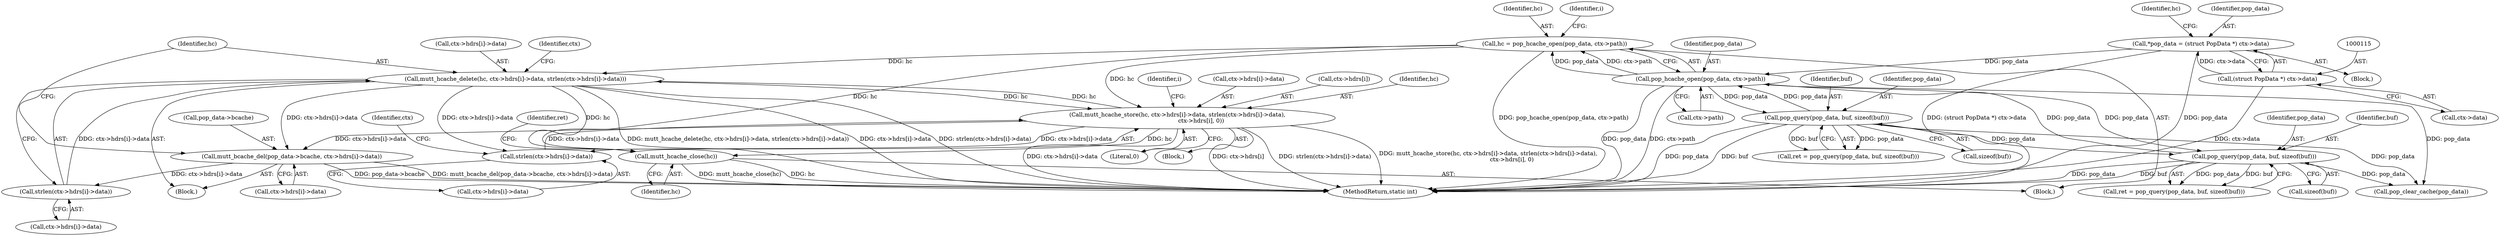 digraph "0_neomutt_9bfab35522301794483f8f9ed60820bdec9be59e_3@pointer" {
"1000249" [label="(Call,mutt_hcache_delete(hc, ctx->hdrs[i]->data, strlen(ctx->hdrs[i]->data)))"];
"1000150" [label="(Call,hc = pop_hcache_open(pop_data, ctx->path))"];
"1000152" [label="(Call,pop_hcache_open(pop_data, ctx->path))"];
"1000312" [label="(Call,pop_query(pop_data, buf, sizeof(buf)))"];
"1000228" [label="(Call,pop_query(pop_data, buf, sizeof(buf)))"];
"1000112" [label="(Call,*pop_data = (struct PopData *) ctx->data)"];
"1000114" [label="(Call,(struct PopData *) ctx->data)"];
"1000275" [label="(Call,mutt_hcache_store(hc, ctx->hdrs[i]->data, strlen(ctx->hdrs[i]->data),\n                          ctx->hdrs[i], 0))"];
"1000249" [label="(Call,mutt_hcache_delete(hc, ctx->hdrs[i]->data, strlen(ctx->hdrs[i]->data)))"];
"1000258" [label="(Call,strlen(ctx->hdrs[i]->data))"];
"1000238" [label="(Call,mutt_bcache_del(pop_data->bcache, ctx->hdrs[i]->data))"];
"1000284" [label="(Call,strlen(ctx->hdrs[i]->data))"];
"1000298" [label="(Call,mutt_hcache_close(hc))"];
"1000285" [label="(Call,ctx->hdrs[i]->data)"];
"1000251" [label="(Call,ctx->hdrs[i]->data)"];
"1000284" [label="(Call,strlen(ctx->hdrs[i]->data))"];
"1000310" [label="(Call,ret = pop_query(pop_data, buf, sizeof(buf)))"];
"1000116" [label="(Call,ctx->data)"];
"1000230" [label="(Identifier,buf)"];
"1000112" [label="(Call,*pop_data = (struct PopData *) ctx->data)"];
"1000114" [label="(Call,(struct PopData *) ctx->data)"];
"1000179" [label="(Identifier,i)"];
"1000249" [label="(Call,mutt_hcache_delete(hc, ctx->hdrs[i]->data, strlen(ctx->hdrs[i]->data)))"];
"1000242" [label="(Call,ctx->hdrs[i]->data)"];
"1000239" [label="(Call,pop_data->bcache)"];
"1000237" [label="(Block,)"];
"1000131" [label="(Block,)"];
"1000228" [label="(Call,pop_query(pop_data, buf, sizeof(buf)))"];
"1000298" [label="(Call,mutt_hcache_close(hc))"];
"1000297" [label="(Literal,0)"];
"1000274" [label="(Block,)"];
"1000258" [label="(Call,strlen(ctx->hdrs[i]->data))"];
"1000277" [label="(Call,ctx->hdrs[i]->data)"];
"1000315" [label="(Call,sizeof(buf))"];
"1000270" [label="(Identifier,ctx)"];
"1000151" [label="(Identifier,hc)"];
"1000275" [label="(Call,mutt_hcache_store(hc, ctx->hdrs[i]->data, strlen(ctx->hdrs[i]->data),\n                          ctx->hdrs[i], 0))"];
"1000150" [label="(Call,hc = pop_hcache_open(pop_data, ctx->path))"];
"1000229" [label="(Identifier,pop_data)"];
"1000226" [label="(Call,ret = pop_query(pop_data, buf, sizeof(buf)))"];
"1000327" [label="(Call,pop_clear_cache(pop_data))"];
"1000154" [label="(Call,ctx->path)"];
"1000122" [label="(Identifier,hc)"];
"1000152" [label="(Call,pop_hcache_open(pop_data, ctx->path))"];
"1000292" [label="(Call,ctx->hdrs[i])"];
"1000238" [label="(Call,mutt_bcache_del(pop_data->bcache, ctx->hdrs[i]->data))"];
"1000153" [label="(Identifier,pop_data)"];
"1000314" [label="(Identifier,buf)"];
"1000312" [label="(Call,pop_query(pop_data, buf, sizeof(buf)))"];
"1000103" [label="(Block,)"];
"1000313" [label="(Identifier,pop_data)"];
"1000299" [label="(Identifier,hc)"];
"1000302" [label="(Identifier,ret)"];
"1000294" [label="(Identifier,ctx)"];
"1000259" [label="(Call,ctx->hdrs[i]->data)"];
"1000350" [label="(MethodReturn,static int)"];
"1000231" [label="(Call,sizeof(buf))"];
"1000113" [label="(Identifier,pop_data)"];
"1000250" [label="(Identifier,hc)"];
"1000160" [label="(Identifier,i)"];
"1000276" [label="(Identifier,hc)"];
"1000249" -> "1000237"  [label="AST: "];
"1000249" -> "1000258"  [label="CFG: "];
"1000250" -> "1000249"  [label="AST: "];
"1000251" -> "1000249"  [label="AST: "];
"1000258" -> "1000249"  [label="AST: "];
"1000270" -> "1000249"  [label="CFG: "];
"1000249" -> "1000350"  [label="DDG: ctx->hdrs[i]->data"];
"1000249" -> "1000350"  [label="DDG: strlen(ctx->hdrs[i]->data)"];
"1000249" -> "1000350"  [label="DDG: mutt_hcache_delete(hc, ctx->hdrs[i]->data, strlen(ctx->hdrs[i]->data))"];
"1000249" -> "1000238"  [label="DDG: ctx->hdrs[i]->data"];
"1000150" -> "1000249"  [label="DDG: hc"];
"1000275" -> "1000249"  [label="DDG: hc"];
"1000258" -> "1000249"  [label="DDG: ctx->hdrs[i]->data"];
"1000249" -> "1000275"  [label="DDG: hc"];
"1000249" -> "1000284"  [label="DDG: ctx->hdrs[i]->data"];
"1000249" -> "1000298"  [label="DDG: hc"];
"1000150" -> "1000131"  [label="AST: "];
"1000150" -> "1000152"  [label="CFG: "];
"1000151" -> "1000150"  [label="AST: "];
"1000152" -> "1000150"  [label="AST: "];
"1000160" -> "1000150"  [label="CFG: "];
"1000150" -> "1000350"  [label="DDG: pop_hcache_open(pop_data, ctx->path)"];
"1000152" -> "1000150"  [label="DDG: pop_data"];
"1000152" -> "1000150"  [label="DDG: ctx->path"];
"1000150" -> "1000275"  [label="DDG: hc"];
"1000150" -> "1000298"  [label="DDG: hc"];
"1000152" -> "1000154"  [label="CFG: "];
"1000153" -> "1000152"  [label="AST: "];
"1000154" -> "1000152"  [label="AST: "];
"1000152" -> "1000350"  [label="DDG: pop_data"];
"1000152" -> "1000350"  [label="DDG: ctx->path"];
"1000312" -> "1000152"  [label="DDG: pop_data"];
"1000228" -> "1000152"  [label="DDG: pop_data"];
"1000112" -> "1000152"  [label="DDG: pop_data"];
"1000152" -> "1000228"  [label="DDG: pop_data"];
"1000152" -> "1000312"  [label="DDG: pop_data"];
"1000152" -> "1000327"  [label="DDG: pop_data"];
"1000312" -> "1000310"  [label="AST: "];
"1000312" -> "1000315"  [label="CFG: "];
"1000313" -> "1000312"  [label="AST: "];
"1000314" -> "1000312"  [label="AST: "];
"1000315" -> "1000312"  [label="AST: "];
"1000310" -> "1000312"  [label="CFG: "];
"1000312" -> "1000350"  [label="DDG: pop_data"];
"1000312" -> "1000350"  [label="DDG: buf"];
"1000312" -> "1000310"  [label="DDG: pop_data"];
"1000312" -> "1000310"  [label="DDG: buf"];
"1000228" -> "1000312"  [label="DDG: pop_data"];
"1000312" -> "1000327"  [label="DDG: pop_data"];
"1000228" -> "1000226"  [label="AST: "];
"1000228" -> "1000231"  [label="CFG: "];
"1000229" -> "1000228"  [label="AST: "];
"1000230" -> "1000228"  [label="AST: "];
"1000231" -> "1000228"  [label="AST: "];
"1000226" -> "1000228"  [label="CFG: "];
"1000228" -> "1000350"  [label="DDG: pop_data"];
"1000228" -> "1000350"  [label="DDG: buf"];
"1000228" -> "1000226"  [label="DDG: pop_data"];
"1000228" -> "1000226"  [label="DDG: buf"];
"1000228" -> "1000327"  [label="DDG: pop_data"];
"1000112" -> "1000103"  [label="AST: "];
"1000112" -> "1000114"  [label="CFG: "];
"1000113" -> "1000112"  [label="AST: "];
"1000114" -> "1000112"  [label="AST: "];
"1000122" -> "1000112"  [label="CFG: "];
"1000112" -> "1000350"  [label="DDG: (struct PopData *) ctx->data"];
"1000112" -> "1000350"  [label="DDG: pop_data"];
"1000114" -> "1000112"  [label="DDG: ctx->data"];
"1000114" -> "1000116"  [label="CFG: "];
"1000115" -> "1000114"  [label="AST: "];
"1000116" -> "1000114"  [label="AST: "];
"1000114" -> "1000350"  [label="DDG: ctx->data"];
"1000275" -> "1000274"  [label="AST: "];
"1000275" -> "1000297"  [label="CFG: "];
"1000276" -> "1000275"  [label="AST: "];
"1000277" -> "1000275"  [label="AST: "];
"1000284" -> "1000275"  [label="AST: "];
"1000292" -> "1000275"  [label="AST: "];
"1000297" -> "1000275"  [label="AST: "];
"1000179" -> "1000275"  [label="CFG: "];
"1000275" -> "1000350"  [label="DDG: ctx->hdrs[i]"];
"1000275" -> "1000350"  [label="DDG: strlen(ctx->hdrs[i]->data)"];
"1000275" -> "1000350"  [label="DDG: mutt_hcache_store(hc, ctx->hdrs[i]->data, strlen(ctx->hdrs[i]->data),\n                          ctx->hdrs[i], 0)"];
"1000275" -> "1000350"  [label="DDG: ctx->hdrs[i]->data"];
"1000275" -> "1000238"  [label="DDG: ctx->hdrs[i]->data"];
"1000284" -> "1000275"  [label="DDG: ctx->hdrs[i]->data"];
"1000275" -> "1000284"  [label="DDG: ctx->hdrs[i]->data"];
"1000275" -> "1000298"  [label="DDG: hc"];
"1000258" -> "1000259"  [label="CFG: "];
"1000259" -> "1000258"  [label="AST: "];
"1000238" -> "1000258"  [label="DDG: ctx->hdrs[i]->data"];
"1000238" -> "1000237"  [label="AST: "];
"1000238" -> "1000242"  [label="CFG: "];
"1000239" -> "1000238"  [label="AST: "];
"1000242" -> "1000238"  [label="AST: "];
"1000250" -> "1000238"  [label="CFG: "];
"1000238" -> "1000350"  [label="DDG: pop_data->bcache"];
"1000238" -> "1000350"  [label="DDG: mutt_bcache_del(pop_data->bcache, ctx->hdrs[i]->data)"];
"1000284" -> "1000285"  [label="CFG: "];
"1000285" -> "1000284"  [label="AST: "];
"1000294" -> "1000284"  [label="CFG: "];
"1000298" -> "1000131"  [label="AST: "];
"1000298" -> "1000299"  [label="CFG: "];
"1000299" -> "1000298"  [label="AST: "];
"1000302" -> "1000298"  [label="CFG: "];
"1000298" -> "1000350"  [label="DDG: mutt_hcache_close(hc)"];
"1000298" -> "1000350"  [label="DDG: hc"];
}
